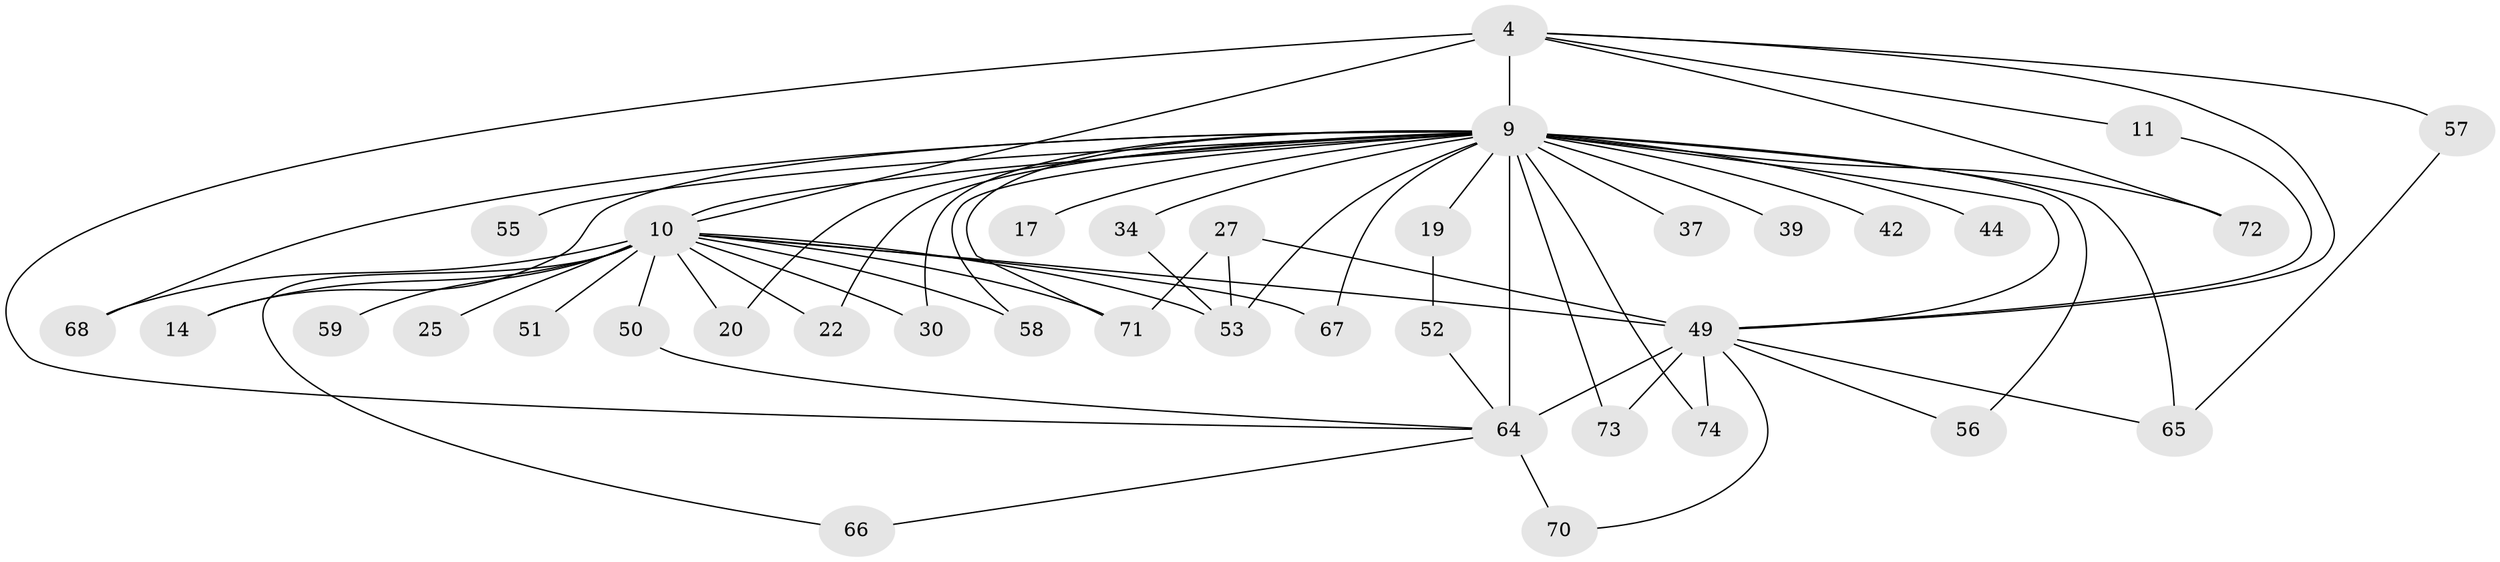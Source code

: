 // original degree distribution, {22: 0.013513513513513514, 25: 0.013513513513513514, 11: 0.02702702702702703, 16: 0.02702702702702703, 15: 0.013513513513513514, 18: 0.013513513513513514, 33: 0.013513513513513514, 14: 0.013513513513513514, 2: 0.5675675675675675, 3: 0.16216216216216217, 4: 0.08108108108108109, 5: 0.04054054054054054, 6: 0.013513513513513514}
// Generated by graph-tools (version 1.1) at 2025/44/03/09/25 04:44:30]
// undirected, 37 vertices, 64 edges
graph export_dot {
graph [start="1"]
  node [color=gray90,style=filled];
  4 [super="+3"];
  9 [super="+2"];
  10 [super="+8+7"];
  11;
  14;
  17;
  19;
  20;
  22;
  25;
  27;
  30;
  34 [super="+21"];
  37;
  39;
  42 [super="+32"];
  44;
  49 [super="+35"];
  50;
  51;
  52;
  53 [super="+48"];
  55;
  56;
  57;
  58;
  59;
  64 [super="+46+63"];
  65 [super="+16+62"];
  66;
  67;
  68;
  70;
  71 [super="+40+13"];
  72 [super="+36+69"];
  73 [super="+45"];
  74 [super="+38"];
  4 -- 9 [weight=6];
  4 -- 10 [weight=6];
  4 -- 57;
  4 -- 11;
  4 -- 72;
  4 -- 49 [weight=4];
  4 -- 64;
  9 -- 10 [weight=9];
  9 -- 14;
  9 -- 17 [weight=2];
  9 -- 20;
  9 -- 30;
  9 -- 39 [weight=2];
  9 -- 42 [weight=3];
  9 -- 55 [weight=2];
  9 -- 58;
  9 -- 65 [weight=3];
  9 -- 72 [weight=3];
  9 -- 74 [weight=2];
  9 -- 34 [weight=3];
  9 -- 64 [weight=13];
  9 -- 67;
  9 -- 68;
  9 -- 73 [weight=2];
  9 -- 19 [weight=2];
  9 -- 22;
  9 -- 37 [weight=2];
  9 -- 44 [weight=2];
  9 -- 56;
  9 -- 71;
  9 -- 53;
  9 -- 49 [weight=6];
  10 -- 20;
  10 -- 51 [weight=2];
  10 -- 59 [weight=2];
  10 -- 66;
  10 -- 68;
  10 -- 25 [weight=2];
  10 -- 30;
  10 -- 49 [weight=9];
  10 -- 50;
  10 -- 53;
  10 -- 67;
  10 -- 14;
  10 -- 22;
  10 -- 58;
  10 -- 71;
  11 -- 49;
  19 -- 52;
  27 -- 71;
  27 -- 53;
  27 -- 49 [weight=2];
  34 -- 53;
  49 -- 65;
  49 -- 70;
  49 -- 73;
  49 -- 74;
  49 -- 56;
  49 -- 64 [weight=3];
  50 -- 64;
  52 -- 64;
  57 -- 65;
  64 -- 66;
  64 -- 70;
}
